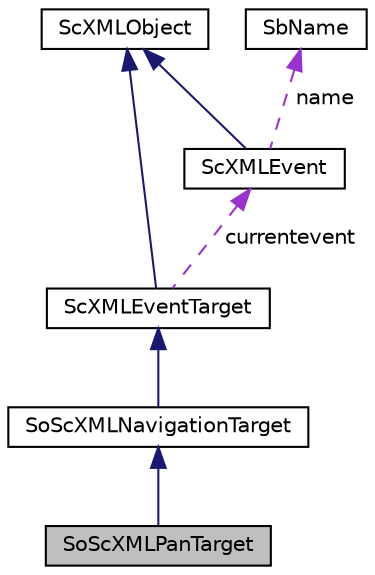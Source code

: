 digraph "SoScXMLPanTarget"
{
 // LATEX_PDF_SIZE
  edge [fontname="Helvetica",fontsize="10",labelfontname="Helvetica",labelfontsize="10"];
  node [fontname="Helvetica",fontsize="10",shape=record];
  Node1 [label="SoScXMLPanTarget",height=0.2,width=0.4,color="black", fillcolor="grey75", style="filled", fontcolor="black",tooltip="Navigation system event target for panning operations."];
  Node2 -> Node1 [dir="back",color="midnightblue",fontsize="10",style="solid",fontname="Helvetica"];
  Node2 [label="SoScXMLNavigationTarget",height=0.2,width=0.4,color="black", fillcolor="white", style="filled",URL="$classSoScXMLNavigationTarget.html",tooltip="base class for navigation system SCXML event target services"];
  Node3 -> Node2 [dir="back",color="midnightblue",fontsize="10",style="solid",fontname="Helvetica"];
  Node3 [label="ScXMLEventTarget",height=0.2,width=0.4,color="black", fillcolor="white", style="filled",URL="$classScXMLEventTarget.html",tooltip="base class for event targets for inter-system event communication"];
  Node4 -> Node3 [dir="back",color="midnightblue",fontsize="10",style="solid",fontname="Helvetica"];
  Node4 [label="ScXMLObject",height=0.2,width=0.4,color="black", fillcolor="white", style="filled",URL="$classScXMLObject.html",tooltip="Base class for all SCXML objects."];
  Node5 -> Node3 [dir="back",color="darkorchid3",fontsize="10",style="dashed",label=" currentevent" ,fontname="Helvetica"];
  Node5 [label="ScXMLEvent",height=0.2,width=0.4,color="black", fillcolor="white", style="filled",URL="$classScXMLEvent.html",tooltip="Base class for events sent to SCXML state machines."];
  Node4 -> Node5 [dir="back",color="midnightblue",fontsize="10",style="solid",fontname="Helvetica"];
  Node6 -> Node5 [dir="back",color="darkorchid3",fontsize="10",style="dashed",label=" name" ,fontname="Helvetica"];
  Node6 [label="SbName",height=0.2,width=0.4,color="black", fillcolor="white", style="filled",URL="$classSbName.html",tooltip="The SbName class stores strings by reference."];
}
